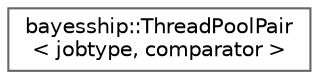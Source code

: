 digraph "Graphical Class Hierarchy"
{
 // LATEX_PDF_SIZE
  bgcolor="transparent";
  edge [fontname=Helvetica,fontsize=10,labelfontname=Helvetica,labelfontsize=10];
  node [fontname=Helvetica,fontsize=10,shape=box,height=0.2,width=0.4];
  rankdir="LR";
  Node0 [label="bayesship::ThreadPoolPair\l\< jobtype, comparator \>",height=0.2,width=0.4,color="grey40", fillcolor="white", style="filled",URL="$classbayesship_1_1ThreadPoolPair.html",tooltip="Class for creating a pool of threads to asynchronously distribute work in groups of variable size."];
}

